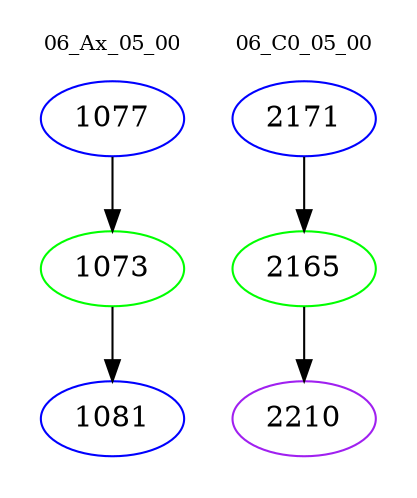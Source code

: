 digraph{
subgraph cluster_0 {
color = white
label = "06_Ax_05_00";
fontsize=10;
T0_1077 [label="1077", color="blue"]
T0_1077 -> T0_1073 [color="black"]
T0_1073 [label="1073", color="green"]
T0_1073 -> T0_1081 [color="black"]
T0_1081 [label="1081", color="blue"]
}
subgraph cluster_1 {
color = white
label = "06_C0_05_00";
fontsize=10;
T1_2171 [label="2171", color="blue"]
T1_2171 -> T1_2165 [color="black"]
T1_2165 [label="2165", color="green"]
T1_2165 -> T1_2210 [color="black"]
T1_2210 [label="2210", color="purple"]
}
}
